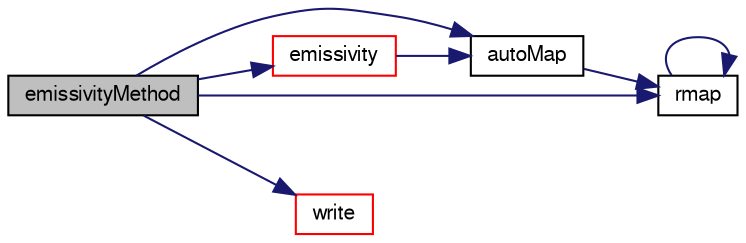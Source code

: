 digraph "emissivityMethod"
{
  bgcolor="transparent";
  edge [fontname="FreeSans",fontsize="10",labelfontname="FreeSans",labelfontsize="10"];
  node [fontname="FreeSans",fontsize="10",shape=record];
  rankdir="LR";
  Node63 [label="emissivityMethod",height=0.2,width=0.4,color="black", fillcolor="grey75", style="filled", fontcolor="black"];
  Node63 -> Node64 [color="midnightblue",fontsize="10",style="solid",fontname="FreeSans"];
  Node64 [label="autoMap",height=0.2,width=0.4,color="black",URL="$a30006.html#a0ab0c43ce90d756c88dd81e3d0a9eef5",tooltip="Map (and resize as needed) from self given a mapping object. "];
  Node64 -> Node65 [color="midnightblue",fontsize="10",style="solid",fontname="FreeSans"];
  Node65 [label="rmap",height=0.2,width=0.4,color="black",URL="$a30006.html#a713277715ccc0a5ef466b0516d44731f",tooltip="Reverse map the given fvPatchField onto this fvPatchField. "];
  Node65 -> Node65 [color="midnightblue",fontsize="10",style="solid",fontname="FreeSans"];
  Node63 -> Node66 [color="midnightblue",fontsize="10",style="solid",fontname="FreeSans"];
  Node66 [label="emissivity",height=0.2,width=0.4,color="red",URL="$a30006.html#a7db0692125f65db90f74422c70f29f3c",tooltip="Calculate corresponding emissivity field. "];
  Node66 -> Node64 [color="midnightblue",fontsize="10",style="solid",fontname="FreeSans"];
  Node63 -> Node65 [color="midnightblue",fontsize="10",style="solid",fontname="FreeSans"];
  Node63 -> Node525 [color="midnightblue",fontsize="10",style="solid",fontname="FreeSans"];
  Node525 [label="write",height=0.2,width=0.4,color="red",URL="$a30006.html#a293fdfec8bdfbd5c3913ab4c9f3454ff",tooltip="Write. "];
}
